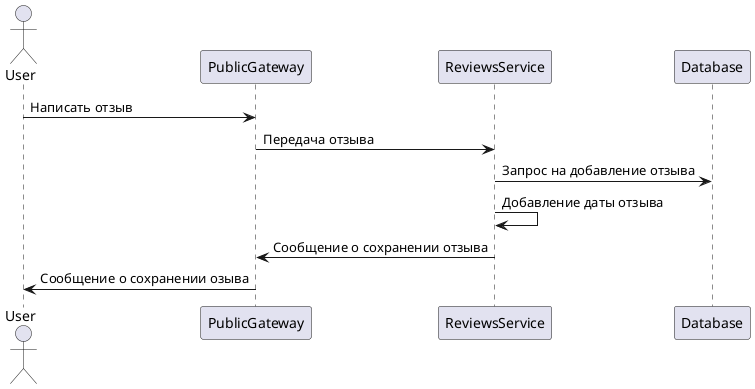 @startuml
'https://plantuml.com/sequence-diagram

actor User
User->PublicGateway: Написать отзыв

PublicGateway->ReviewsService: Передача отзыва
ReviewsService->Database: Запрос на добавление отзыва
ReviewsService->ReviewsService: Добавление даты отзыва
ReviewsService->PublicGateway: Сообщение о сохранении отзыва
PublicGateway->User: Сообщение о сохранении озыва
@enduml
